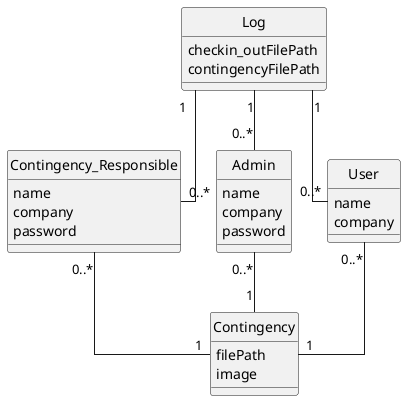 @startuml

skinparam classAttributeIconSize 0
skinparam style strictuml
skinparam linetype ortho

' Place Log at the top
class Log {
    checkin_outFilePath
    contingencyFilePath
}

' Group the user classes
together {
    class User {
        name
        company
    }

    class Admin {
        name
        company
        password
    }

    class Contingency_Responsible {
        name
        company
        password
    }
}

' Place Contingency at the bottom
class Contingency {
    filePath
    image
}

' Connect to Log at top
User "0..*" -up- "1" Log
Admin "0..*" -up- "1" Log
Contingency_Responsible "0..*" -up- "1" Log

' Connect to Contingency at bottom
User "0..*" -down- "1" Contingency
Admin "0..*" -down- "1" Contingency
Contingency_Responsible "0..*" -down- "1" Contingency

@enduml